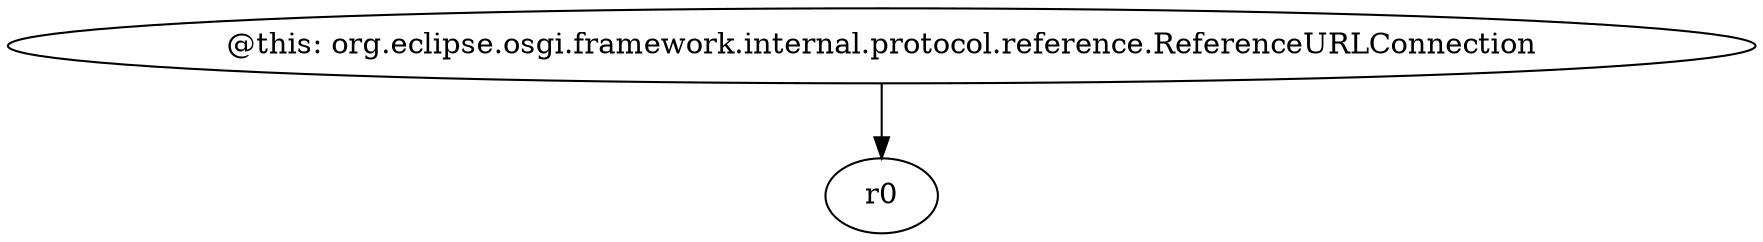 digraph g {
0[label="@this: org.eclipse.osgi.framework.internal.protocol.reference.ReferenceURLConnection"]
1[label="r0"]
0->1[label=""]
}